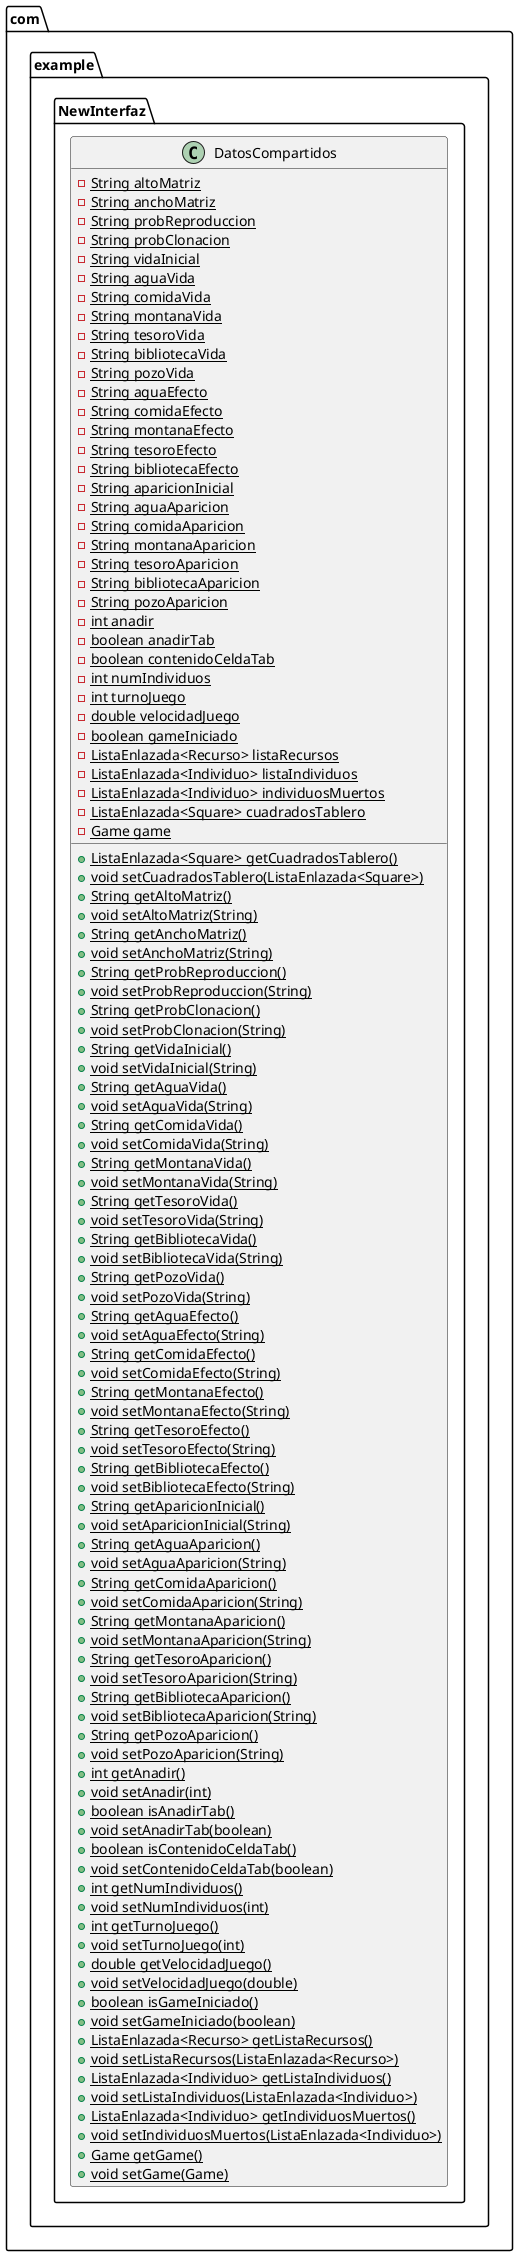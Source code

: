 @startuml
class com.example.NewInterfaz.DatosCompartidos {
- {static} String altoMatriz
- {static} String anchoMatriz
- {static} String probReproduccion
- {static} String probClonacion
- {static} String vidaInicial
- {static} String aguaVida
- {static} String comidaVida
- {static} String montanaVida
- {static} String tesoroVida
- {static} String bibliotecaVida
- {static} String pozoVida
- {static} String aguaEfecto
- {static} String comidaEfecto
- {static} String montanaEfecto
- {static} String tesoroEfecto
- {static} String bibliotecaEfecto
- {static} String aparicionInicial
- {static} String aguaAparicion
- {static} String comidaAparicion
- {static} String montanaAparicion
- {static} String tesoroAparicion
- {static} String bibliotecaAparicion
- {static} String pozoAparicion
- {static} int anadir
- {static} boolean anadirTab
- {static} boolean contenidoCeldaTab
- {static} int numIndividuos
- {static} int turnoJuego
- {static} double velocidadJuego
- {static} boolean gameIniciado
- {static} ListaEnlazada<Recurso> listaRecursos
- {static} ListaEnlazada<Individuo> listaIndividuos
- {static} ListaEnlazada<Individuo> individuosMuertos
- {static} ListaEnlazada<Square> cuadradosTablero
- {static} Game game
+ {static} ListaEnlazada<Square> getCuadradosTablero()
+ {static} void setCuadradosTablero(ListaEnlazada<Square>)
+ {static} String getAltoMatriz()
+ {static} void setAltoMatriz(String)
+ {static} String getAnchoMatriz()
+ {static} void setAnchoMatriz(String)
+ {static} String getProbReproduccion()
+ {static} void setProbReproduccion(String)
+ {static} String getProbClonacion()
+ {static} void setProbClonacion(String)
+ {static} String getVidaInicial()
+ {static} void setVidaInicial(String)
+ {static} String getAguaVida()
+ {static} void setAguaVida(String)
+ {static} String getComidaVida()
+ {static} void setComidaVida(String)
+ {static} String getMontanaVida()
+ {static} void setMontanaVida(String)
+ {static} String getTesoroVida()
+ {static} void setTesoroVida(String)
+ {static} String getBibliotecaVida()
+ {static} void setBibliotecaVida(String)
+ {static} String getPozoVida()
+ {static} void setPozoVida(String)
+ {static} String getAguaEfecto()
+ {static} void setAguaEfecto(String)
+ {static} String getComidaEfecto()
+ {static} void setComidaEfecto(String)
+ {static} String getMontanaEfecto()
+ {static} void setMontanaEfecto(String)
+ {static} String getTesoroEfecto()
+ {static} void setTesoroEfecto(String)
+ {static} String getBibliotecaEfecto()
+ {static} void setBibliotecaEfecto(String)
+ {static} String getAparicionInicial()
+ {static} void setAparicionInicial(String)
+ {static} String getAguaAparicion()
+ {static} void setAguaAparicion(String)
+ {static} String getComidaAparicion()
+ {static} void setComidaAparicion(String)
+ {static} String getMontanaAparicion()
+ {static} void setMontanaAparicion(String)
+ {static} String getTesoroAparicion()
+ {static} void setTesoroAparicion(String)
+ {static} String getBibliotecaAparicion()
+ {static} void setBibliotecaAparicion(String)
+ {static} String getPozoAparicion()
+ {static} void setPozoAparicion(String)
+ {static} int getAnadir()
+ {static} void setAnadir(int)
+ {static} boolean isAnadirTab()
+ {static} void setAnadirTab(boolean)
+ {static} boolean isContenidoCeldaTab()
+ {static} void setContenidoCeldaTab(boolean)
+ {static} int getNumIndividuos()
+ {static} void setNumIndividuos(int)
+ {static} int getTurnoJuego()
+ {static} void setTurnoJuego(int)
+ {static} double getVelocidadJuego()
+ {static} void setVelocidadJuego(double)
+ {static} boolean isGameIniciado()
+ {static} void setGameIniciado(boolean)
+ {static} ListaEnlazada<Recurso> getListaRecursos()
+ {static} void setListaRecursos(ListaEnlazada<Recurso>)
+ {static} ListaEnlazada<Individuo> getListaIndividuos()
+ {static} void setListaIndividuos(ListaEnlazada<Individuo>)
+ {static} ListaEnlazada<Individuo> getIndividuosMuertos()
+ {static} void setIndividuosMuertos(ListaEnlazada<Individuo>)
+ {static} Game getGame()
+ {static} void setGame(Game)
}


@enduml